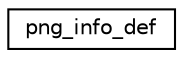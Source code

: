 digraph "Graphical Class Hierarchy"
{
  edge [fontname="Helvetica",fontsize="10",labelfontname="Helvetica",labelfontsize="10"];
  node [fontname="Helvetica",fontsize="10",shape=record];
  rankdir="LR";
  Node1 [label="png_info_def",height=0.2,width=0.4,color="black", fillcolor="white", style="filled",URL="$structpng__info__def.html"];
}
